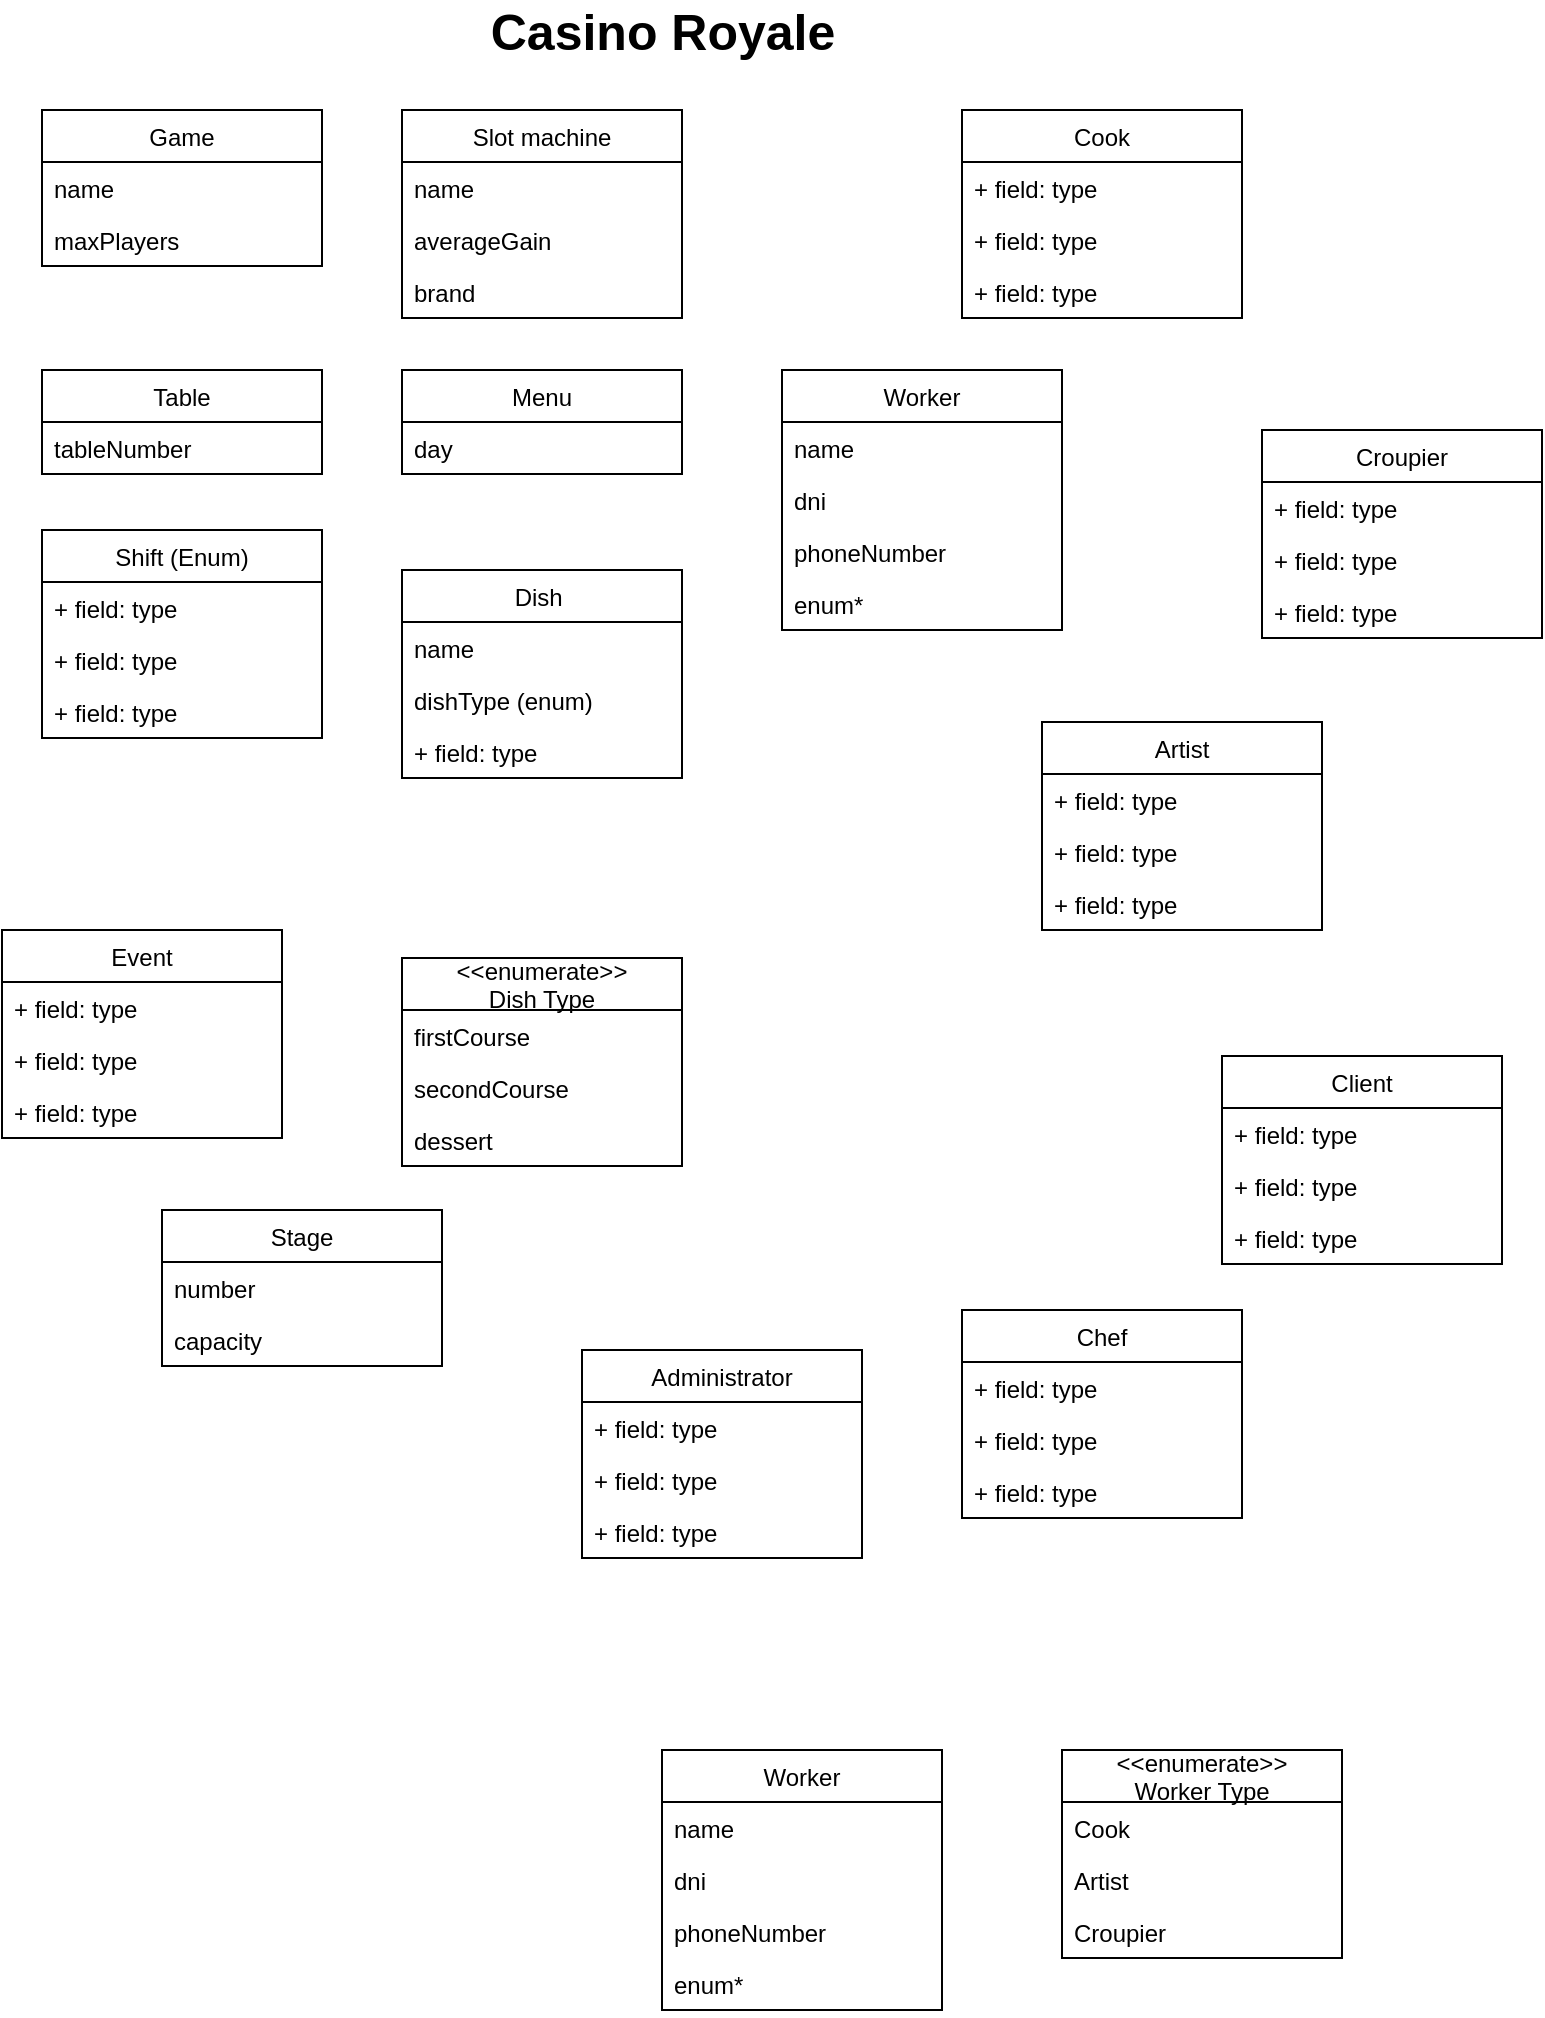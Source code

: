 <mxfile version="13.8.8" type="device"><diagram id="haP7rT65bJ3RNNxYi6FX" name="Page-1"><mxGraphModel dx="1550" dy="787" grid="1" gridSize="10" guides="1" tooltips="1" connect="1" arrows="0" fold="1" page="1" pageScale="1" pageWidth="827" pageHeight="1169" math="0" shadow="0"><root><mxCell id="0"/><mxCell id="1" parent="0"/><mxCell id="ttoo0O_EBMb4lFPhNfV6-1" value="Worker" style="swimlane;fontStyle=0;childLayout=stackLayout;horizontal=1;startSize=26;fillColor=none;horizontalStack=0;resizeParent=1;resizeParentMax=0;resizeLast=0;collapsible=1;marginBottom=0;" vertex="1" parent="1"><mxGeometry x="430" y="190" width="140" height="130" as="geometry"/></mxCell><mxCell id="ttoo0O_EBMb4lFPhNfV6-2" value="name" style="text;strokeColor=none;fillColor=none;align=left;verticalAlign=top;spacingLeft=4;spacingRight=4;overflow=hidden;rotatable=0;points=[[0,0.5],[1,0.5]];portConstraint=eastwest;" vertex="1" parent="ttoo0O_EBMb4lFPhNfV6-1"><mxGeometry y="26" width="140" height="26" as="geometry"/></mxCell><mxCell id="ttoo0O_EBMb4lFPhNfV6-3" value="dni" style="text;strokeColor=none;fillColor=none;align=left;verticalAlign=top;spacingLeft=4;spacingRight=4;overflow=hidden;rotatable=0;points=[[0,0.5],[1,0.5]];portConstraint=eastwest;" vertex="1" parent="ttoo0O_EBMb4lFPhNfV6-1"><mxGeometry y="52" width="140" height="26" as="geometry"/></mxCell><mxCell id="ttoo0O_EBMb4lFPhNfV6-4" value="phoneNumber" style="text;strokeColor=none;fillColor=none;align=left;verticalAlign=top;spacingLeft=4;spacingRight=4;overflow=hidden;rotatable=0;points=[[0,0.5],[1,0.5]];portConstraint=eastwest;" vertex="1" parent="ttoo0O_EBMb4lFPhNfV6-1"><mxGeometry y="78" width="140" height="26" as="geometry"/></mxCell><mxCell id="ttoo0O_EBMb4lFPhNfV6-72" value="enum*" style="text;strokeColor=none;fillColor=none;align=left;verticalAlign=top;spacingLeft=4;spacingRight=4;overflow=hidden;rotatable=0;points=[[0,0.5],[1,0.5]];portConstraint=eastwest;" vertex="1" parent="ttoo0O_EBMb4lFPhNfV6-1"><mxGeometry y="104" width="140" height="26" as="geometry"/></mxCell><mxCell id="ttoo0O_EBMb4lFPhNfV6-5" value="Cook" style="swimlane;fontStyle=0;childLayout=stackLayout;horizontal=1;startSize=26;fillColor=none;horizontalStack=0;resizeParent=1;resizeParentMax=0;resizeLast=0;collapsible=1;marginBottom=0;" vertex="1" parent="1"><mxGeometry x="520" y="60" width="140" height="104" as="geometry"/></mxCell><mxCell id="ttoo0O_EBMb4lFPhNfV6-6" value="+ field: type" style="text;strokeColor=none;fillColor=none;align=left;verticalAlign=top;spacingLeft=4;spacingRight=4;overflow=hidden;rotatable=0;points=[[0,0.5],[1,0.5]];portConstraint=eastwest;" vertex="1" parent="ttoo0O_EBMb4lFPhNfV6-5"><mxGeometry y="26" width="140" height="26" as="geometry"/></mxCell><mxCell id="ttoo0O_EBMb4lFPhNfV6-7" value="+ field: type" style="text;strokeColor=none;fillColor=none;align=left;verticalAlign=top;spacingLeft=4;spacingRight=4;overflow=hidden;rotatable=0;points=[[0,0.5],[1,0.5]];portConstraint=eastwest;" vertex="1" parent="ttoo0O_EBMb4lFPhNfV6-5"><mxGeometry y="52" width="140" height="26" as="geometry"/></mxCell><mxCell id="ttoo0O_EBMb4lFPhNfV6-8" value="+ field: type" style="text;strokeColor=none;fillColor=none;align=left;verticalAlign=top;spacingLeft=4;spacingRight=4;overflow=hidden;rotatable=0;points=[[0,0.5],[1,0.5]];portConstraint=eastwest;" vertex="1" parent="ttoo0O_EBMb4lFPhNfV6-5"><mxGeometry y="78" width="140" height="26" as="geometry"/></mxCell><mxCell id="ttoo0O_EBMb4lFPhNfV6-9" value="Administrator" style="swimlane;fontStyle=0;childLayout=stackLayout;horizontal=1;startSize=26;fillColor=none;horizontalStack=0;resizeParent=1;resizeParentMax=0;resizeLast=0;collapsible=1;marginBottom=0;" vertex="1" parent="1"><mxGeometry x="330" y="680" width="140" height="104" as="geometry"/></mxCell><mxCell id="ttoo0O_EBMb4lFPhNfV6-10" value="+ field: type" style="text;strokeColor=none;fillColor=none;align=left;verticalAlign=top;spacingLeft=4;spacingRight=4;overflow=hidden;rotatable=0;points=[[0,0.5],[1,0.5]];portConstraint=eastwest;" vertex="1" parent="ttoo0O_EBMb4lFPhNfV6-9"><mxGeometry y="26" width="140" height="26" as="geometry"/></mxCell><mxCell id="ttoo0O_EBMb4lFPhNfV6-11" value="+ field: type" style="text;strokeColor=none;fillColor=none;align=left;verticalAlign=top;spacingLeft=4;spacingRight=4;overflow=hidden;rotatable=0;points=[[0,0.5],[1,0.5]];portConstraint=eastwest;" vertex="1" parent="ttoo0O_EBMb4lFPhNfV6-9"><mxGeometry y="52" width="140" height="26" as="geometry"/></mxCell><mxCell id="ttoo0O_EBMb4lFPhNfV6-12" value="+ field: type" style="text;strokeColor=none;fillColor=none;align=left;verticalAlign=top;spacingLeft=4;spacingRight=4;overflow=hidden;rotatable=0;points=[[0,0.5],[1,0.5]];portConstraint=eastwest;" vertex="1" parent="ttoo0O_EBMb4lFPhNfV6-9"><mxGeometry y="78" width="140" height="26" as="geometry"/></mxCell><mxCell id="ttoo0O_EBMb4lFPhNfV6-13" value="Artist" style="swimlane;fontStyle=0;childLayout=stackLayout;horizontal=1;startSize=26;fillColor=none;horizontalStack=0;resizeParent=1;resizeParentMax=0;resizeLast=0;collapsible=1;marginBottom=0;" vertex="1" parent="1"><mxGeometry x="560" y="366" width="140" height="104" as="geometry"/></mxCell><mxCell id="ttoo0O_EBMb4lFPhNfV6-14" value="+ field: type" style="text;strokeColor=none;fillColor=none;align=left;verticalAlign=top;spacingLeft=4;spacingRight=4;overflow=hidden;rotatable=0;points=[[0,0.5],[1,0.5]];portConstraint=eastwest;" vertex="1" parent="ttoo0O_EBMb4lFPhNfV6-13"><mxGeometry y="26" width="140" height="26" as="geometry"/></mxCell><mxCell id="ttoo0O_EBMb4lFPhNfV6-15" value="+ field: type" style="text;strokeColor=none;fillColor=none;align=left;verticalAlign=top;spacingLeft=4;spacingRight=4;overflow=hidden;rotatable=0;points=[[0,0.5],[1,0.5]];portConstraint=eastwest;" vertex="1" parent="ttoo0O_EBMb4lFPhNfV6-13"><mxGeometry y="52" width="140" height="26" as="geometry"/></mxCell><mxCell id="ttoo0O_EBMb4lFPhNfV6-16" value="+ field: type" style="text;strokeColor=none;fillColor=none;align=left;verticalAlign=top;spacingLeft=4;spacingRight=4;overflow=hidden;rotatable=0;points=[[0,0.5],[1,0.5]];portConstraint=eastwest;" vertex="1" parent="ttoo0O_EBMb4lFPhNfV6-13"><mxGeometry y="78" width="140" height="26" as="geometry"/></mxCell><mxCell id="ttoo0O_EBMb4lFPhNfV6-17" value="Croupier" style="swimlane;fontStyle=0;childLayout=stackLayout;horizontal=1;startSize=26;fillColor=none;horizontalStack=0;resizeParent=1;resizeParentMax=0;resizeLast=0;collapsible=1;marginBottom=0;" vertex="1" parent="1"><mxGeometry x="670" y="220" width="140" height="104" as="geometry"/></mxCell><mxCell id="ttoo0O_EBMb4lFPhNfV6-18" value="+ field: type" style="text;strokeColor=none;fillColor=none;align=left;verticalAlign=top;spacingLeft=4;spacingRight=4;overflow=hidden;rotatable=0;points=[[0,0.5],[1,0.5]];portConstraint=eastwest;" vertex="1" parent="ttoo0O_EBMb4lFPhNfV6-17"><mxGeometry y="26" width="140" height="26" as="geometry"/></mxCell><mxCell id="ttoo0O_EBMb4lFPhNfV6-19" value="+ field: type" style="text;strokeColor=none;fillColor=none;align=left;verticalAlign=top;spacingLeft=4;spacingRight=4;overflow=hidden;rotatable=0;points=[[0,0.5],[1,0.5]];portConstraint=eastwest;" vertex="1" parent="ttoo0O_EBMb4lFPhNfV6-17"><mxGeometry y="52" width="140" height="26" as="geometry"/></mxCell><mxCell id="ttoo0O_EBMb4lFPhNfV6-20" value="+ field: type" style="text;strokeColor=none;fillColor=none;align=left;verticalAlign=top;spacingLeft=4;spacingRight=4;overflow=hidden;rotatable=0;points=[[0,0.5],[1,0.5]];portConstraint=eastwest;" vertex="1" parent="ttoo0O_EBMb4lFPhNfV6-17"><mxGeometry y="78" width="140" height="26" as="geometry"/></mxCell><mxCell id="ttoo0O_EBMb4lFPhNfV6-21" value="&lt;span style=&quot;font-size: 25px&quot;&gt;&lt;b&gt;Casino Royale&lt;br&gt;&lt;/b&gt;&lt;/span&gt;" style="text;html=1;align=center;verticalAlign=middle;resizable=0;points=[];autosize=1;" vertex="1" parent="1"><mxGeometry x="275" y="10" width="190" height="20" as="geometry"/></mxCell><mxCell id="ttoo0O_EBMb4lFPhNfV6-22" value="Chef" style="swimlane;fontStyle=0;childLayout=stackLayout;horizontal=1;startSize=26;fillColor=none;horizontalStack=0;resizeParent=1;resizeParentMax=0;resizeLast=0;collapsible=1;marginBottom=0;swimlaneFillColor=#ffffff;" vertex="1" parent="1"><mxGeometry x="520" y="660" width="140" height="104" as="geometry"/></mxCell><mxCell id="ttoo0O_EBMb4lFPhNfV6-23" value="+ field: type" style="text;strokeColor=none;fillColor=none;align=left;verticalAlign=top;spacingLeft=4;spacingRight=4;overflow=hidden;rotatable=0;points=[[0,0.5],[1,0.5]];portConstraint=eastwest;" vertex="1" parent="ttoo0O_EBMb4lFPhNfV6-22"><mxGeometry y="26" width="140" height="26" as="geometry"/></mxCell><mxCell id="ttoo0O_EBMb4lFPhNfV6-24" value="+ field: type" style="text;strokeColor=none;fillColor=none;align=left;verticalAlign=top;spacingLeft=4;spacingRight=4;overflow=hidden;rotatable=0;points=[[0,0.5],[1,0.5]];portConstraint=eastwest;" vertex="1" parent="ttoo0O_EBMb4lFPhNfV6-22"><mxGeometry y="52" width="140" height="26" as="geometry"/></mxCell><mxCell id="ttoo0O_EBMb4lFPhNfV6-25" value="+ field: type" style="text;strokeColor=none;fillColor=none;align=left;verticalAlign=top;spacingLeft=4;spacingRight=4;overflow=hidden;rotatable=0;points=[[0,0.5],[1,0.5]];portConstraint=eastwest;" vertex="1" parent="ttoo0O_EBMb4lFPhNfV6-22"><mxGeometry y="78" width="140" height="26" as="geometry"/></mxCell><mxCell id="ttoo0O_EBMb4lFPhNfV6-26" value="Client" style="swimlane;fontStyle=0;childLayout=stackLayout;horizontal=1;startSize=26;fillColor=none;horizontalStack=0;resizeParent=1;resizeParentMax=0;resizeLast=0;collapsible=1;marginBottom=0;" vertex="1" parent="1"><mxGeometry x="650" y="533" width="140" height="104" as="geometry"/></mxCell><mxCell id="ttoo0O_EBMb4lFPhNfV6-27" value="+ field: type" style="text;strokeColor=none;fillColor=none;align=left;verticalAlign=top;spacingLeft=4;spacingRight=4;overflow=hidden;rotatable=0;points=[[0,0.5],[1,0.5]];portConstraint=eastwest;" vertex="1" parent="ttoo0O_EBMb4lFPhNfV6-26"><mxGeometry y="26" width="140" height="26" as="geometry"/></mxCell><mxCell id="ttoo0O_EBMb4lFPhNfV6-28" value="+ field: type" style="text;strokeColor=none;fillColor=none;align=left;verticalAlign=top;spacingLeft=4;spacingRight=4;overflow=hidden;rotatable=0;points=[[0,0.5],[1,0.5]];portConstraint=eastwest;" vertex="1" parent="ttoo0O_EBMb4lFPhNfV6-26"><mxGeometry y="52" width="140" height="26" as="geometry"/></mxCell><mxCell id="ttoo0O_EBMb4lFPhNfV6-29" value="+ field: type" style="text;strokeColor=none;fillColor=none;align=left;verticalAlign=top;spacingLeft=4;spacingRight=4;overflow=hidden;rotatable=0;points=[[0,0.5],[1,0.5]];portConstraint=eastwest;" vertex="1" parent="ttoo0O_EBMb4lFPhNfV6-26"><mxGeometry y="78" width="140" height="26" as="geometry"/></mxCell><mxCell id="ttoo0O_EBMb4lFPhNfV6-30" value="Game" style="swimlane;fontStyle=0;childLayout=stackLayout;horizontal=1;startSize=26;horizontalStack=0;resizeParent=1;resizeParentMax=0;resizeLast=0;collapsible=1;marginBottom=0;" vertex="1" parent="1"><mxGeometry x="60" y="60" width="140" height="78" as="geometry"/></mxCell><mxCell id="ttoo0O_EBMb4lFPhNfV6-31" value="name" style="text;strokeColor=none;fillColor=none;align=left;verticalAlign=top;spacingLeft=4;spacingRight=4;overflow=hidden;rotatable=0;points=[[0,0.5],[1,0.5]];portConstraint=eastwest;" vertex="1" parent="ttoo0O_EBMb4lFPhNfV6-30"><mxGeometry y="26" width="140" height="26" as="geometry"/></mxCell><mxCell id="ttoo0O_EBMb4lFPhNfV6-33" value="maxPlayers" style="text;strokeColor=none;fillColor=none;align=left;verticalAlign=top;spacingLeft=4;spacingRight=4;overflow=hidden;rotatable=0;points=[[0,0.5],[1,0.5]];portConstraint=eastwest;" vertex="1" parent="ttoo0O_EBMb4lFPhNfV6-30"><mxGeometry y="52" width="140" height="26" as="geometry"/></mxCell><mxCell id="ttoo0O_EBMb4lFPhNfV6-34" value="Table" style="swimlane;fontStyle=0;childLayout=stackLayout;horizontal=1;startSize=26;fillColor=none;horizontalStack=0;resizeParent=1;resizeParentMax=0;resizeLast=0;collapsible=1;marginBottom=0;" vertex="1" parent="1"><mxGeometry x="60" y="190" width="140" height="52" as="geometry"/></mxCell><mxCell id="ttoo0O_EBMb4lFPhNfV6-35" value="tableNumber" style="text;strokeColor=none;fillColor=none;align=left;verticalAlign=top;spacingLeft=4;spacingRight=4;overflow=hidden;rotatable=0;points=[[0,0.5],[1,0.5]];portConstraint=eastwest;" vertex="1" parent="ttoo0O_EBMb4lFPhNfV6-34"><mxGeometry y="26" width="140" height="26" as="geometry"/></mxCell><mxCell id="ttoo0O_EBMb4lFPhNfV6-38" value="Shift (Enum)" style="swimlane;fontStyle=0;childLayout=stackLayout;horizontal=1;startSize=26;fillColor=none;horizontalStack=0;resizeParent=1;resizeParentMax=0;resizeLast=0;collapsible=1;marginBottom=0;" vertex="1" parent="1"><mxGeometry x="60" y="270" width="140" height="104" as="geometry"/></mxCell><mxCell id="ttoo0O_EBMb4lFPhNfV6-39" value="+ field: type" style="text;strokeColor=none;fillColor=none;align=left;verticalAlign=top;spacingLeft=4;spacingRight=4;overflow=hidden;rotatable=0;points=[[0,0.5],[1,0.5]];portConstraint=eastwest;" vertex="1" parent="ttoo0O_EBMb4lFPhNfV6-38"><mxGeometry y="26" width="140" height="26" as="geometry"/></mxCell><mxCell id="ttoo0O_EBMb4lFPhNfV6-40" value="+ field: type" style="text;strokeColor=none;fillColor=none;align=left;verticalAlign=top;spacingLeft=4;spacingRight=4;overflow=hidden;rotatable=0;points=[[0,0.5],[1,0.5]];portConstraint=eastwest;" vertex="1" parent="ttoo0O_EBMb4lFPhNfV6-38"><mxGeometry y="52" width="140" height="26" as="geometry"/></mxCell><mxCell id="ttoo0O_EBMb4lFPhNfV6-41" value="+ field: type" style="text;strokeColor=none;fillColor=none;align=left;verticalAlign=top;spacingLeft=4;spacingRight=4;overflow=hidden;rotatable=0;points=[[0,0.5],[1,0.5]];portConstraint=eastwest;" vertex="1" parent="ttoo0O_EBMb4lFPhNfV6-38"><mxGeometry y="78" width="140" height="26" as="geometry"/></mxCell><mxCell id="ttoo0O_EBMb4lFPhNfV6-42" value="Event" style="swimlane;fontStyle=0;childLayout=stackLayout;horizontal=1;startSize=26;fillColor=none;horizontalStack=0;resizeParent=1;resizeParentMax=0;resizeLast=0;collapsible=1;marginBottom=0;" vertex="1" parent="1"><mxGeometry x="40" y="470" width="140" height="104" as="geometry"/></mxCell><mxCell id="ttoo0O_EBMb4lFPhNfV6-43" value="+ field: type" style="text;strokeColor=none;fillColor=none;align=left;verticalAlign=top;spacingLeft=4;spacingRight=4;overflow=hidden;rotatable=0;points=[[0,0.5],[1,0.5]];portConstraint=eastwest;" vertex="1" parent="ttoo0O_EBMb4lFPhNfV6-42"><mxGeometry y="26" width="140" height="26" as="geometry"/></mxCell><mxCell id="ttoo0O_EBMb4lFPhNfV6-44" value="+ field: type" style="text;strokeColor=none;fillColor=none;align=left;verticalAlign=top;spacingLeft=4;spacingRight=4;overflow=hidden;rotatable=0;points=[[0,0.5],[1,0.5]];portConstraint=eastwest;" vertex="1" parent="ttoo0O_EBMb4lFPhNfV6-42"><mxGeometry y="52" width="140" height="26" as="geometry"/></mxCell><mxCell id="ttoo0O_EBMb4lFPhNfV6-45" value="+ field: type" style="text;strokeColor=none;fillColor=none;align=left;verticalAlign=top;spacingLeft=4;spacingRight=4;overflow=hidden;rotatable=0;points=[[0,0.5],[1,0.5]];portConstraint=eastwest;" vertex="1" parent="ttoo0O_EBMb4lFPhNfV6-42"><mxGeometry y="78" width="140" height="26" as="geometry"/></mxCell><mxCell id="ttoo0O_EBMb4lFPhNfV6-46" value="Slot machine" style="swimlane;fontStyle=0;childLayout=stackLayout;horizontal=1;startSize=26;fillColor=none;horizontalStack=0;resizeParent=1;resizeParentMax=0;resizeLast=0;collapsible=1;marginBottom=0;" vertex="1" parent="1"><mxGeometry x="240" y="60" width="140" height="104" as="geometry"/></mxCell><mxCell id="ttoo0O_EBMb4lFPhNfV6-47" value="name" style="text;strokeColor=none;fillColor=none;align=left;verticalAlign=top;spacingLeft=4;spacingRight=4;overflow=hidden;rotatable=0;points=[[0,0.5],[1,0.5]];portConstraint=eastwest;" vertex="1" parent="ttoo0O_EBMb4lFPhNfV6-46"><mxGeometry y="26" width="140" height="26" as="geometry"/></mxCell><mxCell id="ttoo0O_EBMb4lFPhNfV6-48" value="averageGain" style="text;strokeColor=none;fillColor=none;align=left;verticalAlign=top;spacingLeft=4;spacingRight=4;overflow=hidden;rotatable=0;points=[[0,0.5],[1,0.5]];portConstraint=eastwest;" vertex="1" parent="ttoo0O_EBMb4lFPhNfV6-46"><mxGeometry y="52" width="140" height="26" as="geometry"/></mxCell><mxCell id="ttoo0O_EBMb4lFPhNfV6-49" value="brand" style="text;strokeColor=none;fillColor=none;align=left;verticalAlign=top;spacingLeft=4;spacingRight=4;overflow=hidden;rotatable=0;points=[[0,0.5],[1,0.5]];portConstraint=eastwest;" vertex="1" parent="ttoo0O_EBMb4lFPhNfV6-46"><mxGeometry y="78" width="140" height="26" as="geometry"/></mxCell><mxCell id="ttoo0O_EBMb4lFPhNfV6-50" value="Menu" style="swimlane;fontStyle=0;childLayout=stackLayout;horizontal=1;startSize=26;fillColor=none;horizontalStack=0;resizeParent=1;resizeParentMax=0;resizeLast=0;collapsible=1;marginBottom=0;" vertex="1" parent="1"><mxGeometry x="240" y="190" width="140" height="52" as="geometry"/></mxCell><mxCell id="ttoo0O_EBMb4lFPhNfV6-51" value="day" style="text;strokeColor=none;fillColor=none;align=left;verticalAlign=top;spacingLeft=4;spacingRight=4;overflow=hidden;rotatable=0;points=[[0,0.5],[1,0.5]];portConstraint=eastwest;" vertex="1" parent="ttoo0O_EBMb4lFPhNfV6-50"><mxGeometry y="26" width="140" height="26" as="geometry"/></mxCell><mxCell id="ttoo0O_EBMb4lFPhNfV6-54" value="Dish " style="swimlane;fontStyle=0;childLayout=stackLayout;horizontal=1;startSize=26;fillColor=none;horizontalStack=0;resizeParent=1;resizeParentMax=0;resizeLast=0;collapsible=1;marginBottom=0;" vertex="1" parent="1"><mxGeometry x="240" y="290" width="140" height="104" as="geometry"/></mxCell><mxCell id="ttoo0O_EBMb4lFPhNfV6-55" value="name" style="text;strokeColor=none;fillColor=none;align=left;verticalAlign=top;spacingLeft=4;spacingRight=4;overflow=hidden;rotatable=0;points=[[0,0.5],[1,0.5]];portConstraint=eastwest;" vertex="1" parent="ttoo0O_EBMb4lFPhNfV6-54"><mxGeometry y="26" width="140" height="26" as="geometry"/></mxCell><mxCell id="ttoo0O_EBMb4lFPhNfV6-56" value="dishType (enum)" style="text;strokeColor=none;fillColor=none;align=left;verticalAlign=top;spacingLeft=4;spacingRight=4;overflow=hidden;rotatable=0;points=[[0,0.5],[1,0.5]];portConstraint=eastwest;" vertex="1" parent="ttoo0O_EBMb4lFPhNfV6-54"><mxGeometry y="52" width="140" height="26" as="geometry"/></mxCell><mxCell id="ttoo0O_EBMb4lFPhNfV6-57" value="+ field: type" style="text;strokeColor=none;fillColor=none;align=left;verticalAlign=top;spacingLeft=4;spacingRight=4;overflow=hidden;rotatable=0;points=[[0,0.5],[1,0.5]];portConstraint=eastwest;" vertex="1" parent="ttoo0O_EBMb4lFPhNfV6-54"><mxGeometry y="78" width="140" height="26" as="geometry"/></mxCell><mxCell id="ttoo0O_EBMb4lFPhNfV6-58" value="&lt;&lt;enumerate&gt;&gt;&#10;Dish Type" style="swimlane;fontStyle=0;childLayout=stackLayout;horizontal=1;startSize=26;fillColor=none;horizontalStack=0;resizeParent=1;resizeParentMax=0;resizeLast=0;collapsible=1;marginBottom=0;" vertex="1" parent="1"><mxGeometry x="240" y="484" width="140" height="104" as="geometry"/></mxCell><mxCell id="ttoo0O_EBMb4lFPhNfV6-59" value="firstCourse" style="text;strokeColor=none;fillColor=none;align=left;verticalAlign=top;spacingLeft=4;spacingRight=4;overflow=hidden;rotatable=0;points=[[0,0.5],[1,0.5]];portConstraint=eastwest;" vertex="1" parent="ttoo0O_EBMb4lFPhNfV6-58"><mxGeometry y="26" width="140" height="26" as="geometry"/></mxCell><mxCell id="ttoo0O_EBMb4lFPhNfV6-60" value="secondCourse" style="text;strokeColor=none;fillColor=none;align=left;verticalAlign=top;spacingLeft=4;spacingRight=4;overflow=hidden;rotatable=0;points=[[0,0.5],[1,0.5]];portConstraint=eastwest;" vertex="1" parent="ttoo0O_EBMb4lFPhNfV6-58"><mxGeometry y="52" width="140" height="26" as="geometry"/></mxCell><mxCell id="ttoo0O_EBMb4lFPhNfV6-61" value="dessert" style="text;strokeColor=none;fillColor=none;align=left;verticalAlign=top;spacingLeft=4;spacingRight=4;overflow=hidden;rotatable=0;points=[[0,0.5],[1,0.5]];portConstraint=eastwest;" vertex="1" parent="ttoo0O_EBMb4lFPhNfV6-58"><mxGeometry y="78" width="140" height="26" as="geometry"/></mxCell><mxCell id="ttoo0O_EBMb4lFPhNfV6-63" value="Stage" style="swimlane;fontStyle=0;childLayout=stackLayout;horizontal=1;startSize=26;fillColor=none;horizontalStack=0;resizeParent=1;resizeParentMax=0;resizeLast=0;collapsible=1;marginBottom=0;swimlaneFillColor=#ffffff;" vertex="1" parent="1"><mxGeometry x="120" y="610" width="140" height="78" as="geometry"/></mxCell><mxCell id="ttoo0O_EBMb4lFPhNfV6-64" value="number" style="text;strokeColor=none;fillColor=none;align=left;verticalAlign=top;spacingLeft=4;spacingRight=4;overflow=hidden;rotatable=0;points=[[0,0.5],[1,0.5]];portConstraint=eastwest;" vertex="1" parent="ttoo0O_EBMb4lFPhNfV6-63"><mxGeometry y="26" width="140" height="26" as="geometry"/></mxCell><mxCell id="ttoo0O_EBMb4lFPhNfV6-65" value="capacity" style="text;strokeColor=none;fillColor=none;align=left;verticalAlign=top;spacingLeft=4;spacingRight=4;overflow=hidden;rotatable=0;points=[[0,0.5],[1,0.5]];portConstraint=eastwest;" vertex="1" parent="ttoo0O_EBMb4lFPhNfV6-63"><mxGeometry y="52" width="140" height="26" as="geometry"/></mxCell><mxCell id="ttoo0O_EBMb4lFPhNfV6-73" value="Worker" style="swimlane;fontStyle=0;childLayout=stackLayout;horizontal=1;startSize=26;fillColor=none;horizontalStack=0;resizeParent=1;resizeParentMax=0;resizeLast=0;collapsible=1;marginBottom=0;" vertex="1" parent="1"><mxGeometry x="370" y="880" width="140" height="130" as="geometry"/></mxCell><mxCell id="ttoo0O_EBMb4lFPhNfV6-74" value="name" style="text;strokeColor=none;fillColor=none;align=left;verticalAlign=top;spacingLeft=4;spacingRight=4;overflow=hidden;rotatable=0;points=[[0,0.5],[1,0.5]];portConstraint=eastwest;" vertex="1" parent="ttoo0O_EBMb4lFPhNfV6-73"><mxGeometry y="26" width="140" height="26" as="geometry"/></mxCell><mxCell id="ttoo0O_EBMb4lFPhNfV6-75" value="dni" style="text;strokeColor=none;fillColor=none;align=left;verticalAlign=top;spacingLeft=4;spacingRight=4;overflow=hidden;rotatable=0;points=[[0,0.5],[1,0.5]];portConstraint=eastwest;" vertex="1" parent="ttoo0O_EBMb4lFPhNfV6-73"><mxGeometry y="52" width="140" height="26" as="geometry"/></mxCell><mxCell id="ttoo0O_EBMb4lFPhNfV6-76" value="phoneNumber" style="text;strokeColor=none;fillColor=none;align=left;verticalAlign=top;spacingLeft=4;spacingRight=4;overflow=hidden;rotatable=0;points=[[0,0.5],[1,0.5]];portConstraint=eastwest;" vertex="1" parent="ttoo0O_EBMb4lFPhNfV6-73"><mxGeometry y="78" width="140" height="26" as="geometry"/></mxCell><mxCell id="ttoo0O_EBMb4lFPhNfV6-77" value="enum*" style="text;strokeColor=none;fillColor=none;align=left;verticalAlign=top;spacingLeft=4;spacingRight=4;overflow=hidden;rotatable=0;points=[[0,0.5],[1,0.5]];portConstraint=eastwest;" vertex="1" parent="ttoo0O_EBMb4lFPhNfV6-73"><mxGeometry y="104" width="140" height="26" as="geometry"/></mxCell><mxCell id="ttoo0O_EBMb4lFPhNfV6-78" value="&lt;&lt;enumerate&gt;&gt;&#10;Worker Type" style="swimlane;fontStyle=0;childLayout=stackLayout;horizontal=1;startSize=26;fillColor=none;horizontalStack=0;resizeParent=1;resizeParentMax=0;resizeLast=0;collapsible=1;marginBottom=0;" vertex="1" parent="1"><mxGeometry x="570" y="880" width="140" height="104" as="geometry"/></mxCell><mxCell id="ttoo0O_EBMb4lFPhNfV6-79" value="Cook" style="text;strokeColor=none;fillColor=none;align=left;verticalAlign=top;spacingLeft=4;spacingRight=4;overflow=hidden;rotatable=0;points=[[0,0.5],[1,0.5]];portConstraint=eastwest;" vertex="1" parent="ttoo0O_EBMb4lFPhNfV6-78"><mxGeometry y="26" width="140" height="26" as="geometry"/></mxCell><mxCell id="ttoo0O_EBMb4lFPhNfV6-80" value="Artist" style="text;strokeColor=none;fillColor=none;align=left;verticalAlign=top;spacingLeft=4;spacingRight=4;overflow=hidden;rotatable=0;points=[[0,0.5],[1,0.5]];portConstraint=eastwest;" vertex="1" parent="ttoo0O_EBMb4lFPhNfV6-78"><mxGeometry y="52" width="140" height="26" as="geometry"/></mxCell><mxCell id="ttoo0O_EBMb4lFPhNfV6-81" value="Croupier" style="text;strokeColor=none;fillColor=none;align=left;verticalAlign=top;spacingLeft=4;spacingRight=4;overflow=hidden;rotatable=0;points=[[0,0.5],[1,0.5]];portConstraint=eastwest;" vertex="1" parent="ttoo0O_EBMb4lFPhNfV6-78"><mxGeometry y="78" width="140" height="26" as="geometry"/></mxCell></root></mxGraphModel></diagram></mxfile>